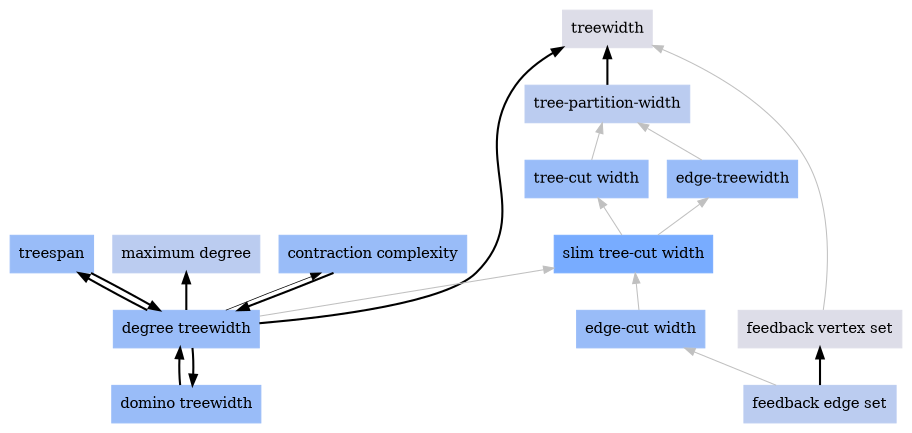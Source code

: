 digraph local_oFvl4c {
	node [color=lightblue2 style=filled]
	margin=0.04 size="6,6"
	rankdir = BT
	"n_aEs5ap" [label="domino treewidth" URL="/parameters/html/aEs5ap" color="#99bcf8" shape=box]
	"n_8CgU0P" [label="tree-cut width" URL="/parameters/html/8CgU0P" color="#99bcf8" shape=box]
	"n_pKi2tL" [label="edge-treewidth" URL="/parameters/html/pKi2tL" color="#99bcf8" shape=box]
	"n_IbKkUQ" [label="treespan" URL="/parameters/html/IbKkUQ" color="#99bcf8" shape=box]
	"n_QP01gs" [label="tree-partition-width" URL="/parameters/html/QP01gs" color="#bbccf0" shape=box]
	"n_nCWUh3" [label="degree treewidth" URL="/parameters/html/nCWUh3" color="#99bcf8" shape=box]
	"n_UyQ5yM" [label="maximum degree" URL="/parameters/html/UyQ5yM" color="#bbccf0" shape=box]
	"n_HTk9PZ" [label="feedback edge set" URL="/parameters/html/HTk9PZ" color="#bbccf0" shape=box]
	"n_LlWzhg" [label="contraction complexity" URL="/parameters/html/LlWzhg" color="#99bcf8" shape=box]
	"n_ZNqIlN" [label="edge-cut width" URL="/parameters/html/ZNqIlN" color="#99bcf8" shape=box]
	"n_GNOiyB" [label="feedback vertex set" URL="/parameters/html/GNOiyB" color="#dddde8" shape=box]
	"n_5Q7fuR" [label="treewidth" URL="/parameters/html/5Q7fuR" color="#dddde8" shape=box]
	"n_oFvl4c" [label="slim tree-cut width" URL="/parameters/html/oFvl4c" color="#78acff" shape=box]
	"n_nCWUh3" -> "n_oFvl4c" [label="" decorate=true lblstyle="above, sloped" color="gray" weight="1"]
	"n_aEs5ap" -> "n_nCWUh3" [label="" decorate=true lblstyle="above, sloped" weight="100" penwidth="2.0"]
	"n_HTk9PZ" -> "n_GNOiyB" [label="" decorate=true lblstyle="above, sloped" weight="100" penwidth="2.0"]
	"n_GNOiyB" -> "n_5Q7fuR" [label="" decorate=true lblstyle="above, sloped" color="gray" weight="1"]
	"n_nCWUh3" -> "n_IbKkUQ" [label="" decorate=true lblstyle="above, sloped" weight="100" penwidth="2.0"]
	"n_QP01gs" -> "n_5Q7fuR" [label="" decorate=true lblstyle="above, sloped" weight="100" penwidth="2.0"]
	"n_pKi2tL" -> "n_QP01gs" [label="" decorate=true lblstyle="above, sloped" color="gray" weight="1"]
	"n_IbKkUQ" -> "n_nCWUh3" [label="" decorate=true lblstyle="above, sloped" weight="100" penwidth="2.0"]
	"n_nCWUh3" -> "n_UyQ5yM" [label="" decorate=true lblstyle="above, sloped" weight="100" penwidth="2.0"]
	"n_nCWUh3" -> "n_aEs5ap" [label="" decorate=true lblstyle="above, sloped" weight="100" penwidth="2.0"]
	"n_LlWzhg" -> "n_nCWUh3" [label="" decorate=true lblstyle="above, sloped" weight="100" penwidth="2.0"]
	"n_nCWUh3" -> "n_LlWzhg" [label="" decorate=true lblstyle="above, sloped" weight="20" penwidth="0.7"]
	"n_8CgU0P" -> "n_QP01gs" [label="" decorate=true lblstyle="above, sloped" color="gray" weight="1"]
	"n_oFvl4c" -> "n_8CgU0P" [label="" decorate=true lblstyle="above, sloped" color="gray" weight="1"]
	"n_nCWUh3" -> "n_5Q7fuR" [label="" decorate=true lblstyle="above, sloped" weight="100" penwidth="2.0"]
	"n_oFvl4c" -> "n_pKi2tL" [label="" decorate=true lblstyle="above, sloped" color="gray" weight="1"]
	"n_ZNqIlN" -> "n_oFvl4c" [label="" decorate=true lblstyle="above, sloped" color="gray" weight="1"]
	"n_HTk9PZ" -> "n_ZNqIlN" [label="" decorate=true lblstyle="above, sloped" color="gray" weight="1"]
}
